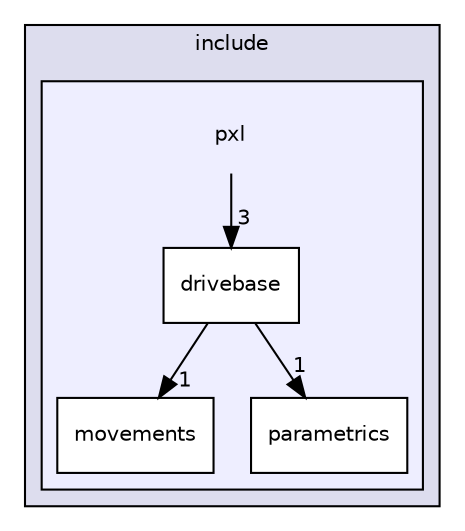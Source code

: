 digraph "include/pxl" {
  compound=true
  node [ fontsize="10", fontname="Helvetica"];
  edge [ labelfontsize="10", labelfontname="Helvetica"];
  subgraph clusterdir_d44c64559bbebec7f509842c48db8b23 {
    graph [ bgcolor="#ddddee", pencolor="black", label="include" fontname="Helvetica", fontsize="10", URL="dir_d44c64559bbebec7f509842c48db8b23.html"]
  subgraph clusterdir_223a821f9d0f41fe283df0679d559c30 {
    graph [ bgcolor="#eeeeff", pencolor="black", label="" URL="dir_223a821f9d0f41fe283df0679d559c30.html"];
    dir_223a821f9d0f41fe283df0679d559c30 [shape=plaintext label="pxl"];
  dir_b9c15b04b870febd75b2c7da7b08487e [shape=box label="drivebase" fillcolor="white" style="filled" URL="dir_b9c15b04b870febd75b2c7da7b08487e.html"];
  dir_5cfc00ab41c6bfdb94de67ae19deb858 [shape=box label="movements" fillcolor="white" style="filled" URL="dir_5cfc00ab41c6bfdb94de67ae19deb858.html"];
  dir_eb646048f21f30d1c203f0e7d7bb28f9 [shape=box label="parametrics" fillcolor="white" style="filled" URL="dir_eb646048f21f30d1c203f0e7d7bb28f9.html"];
  }
  }
  dir_b9c15b04b870febd75b2c7da7b08487e->dir_5cfc00ab41c6bfdb94de67ae19deb858 [headlabel="1", labeldistance=1.5 headhref="dir_000002_000003.html"];
  dir_b9c15b04b870febd75b2c7da7b08487e->dir_eb646048f21f30d1c203f0e7d7bb28f9 [headlabel="1", labeldistance=1.5 headhref="dir_000002_000004.html"];
  dir_223a821f9d0f41fe283df0679d559c30->dir_b9c15b04b870febd75b2c7da7b08487e [headlabel="3", labeldistance=1.5 headhref="dir_000001_000002.html"];
}
